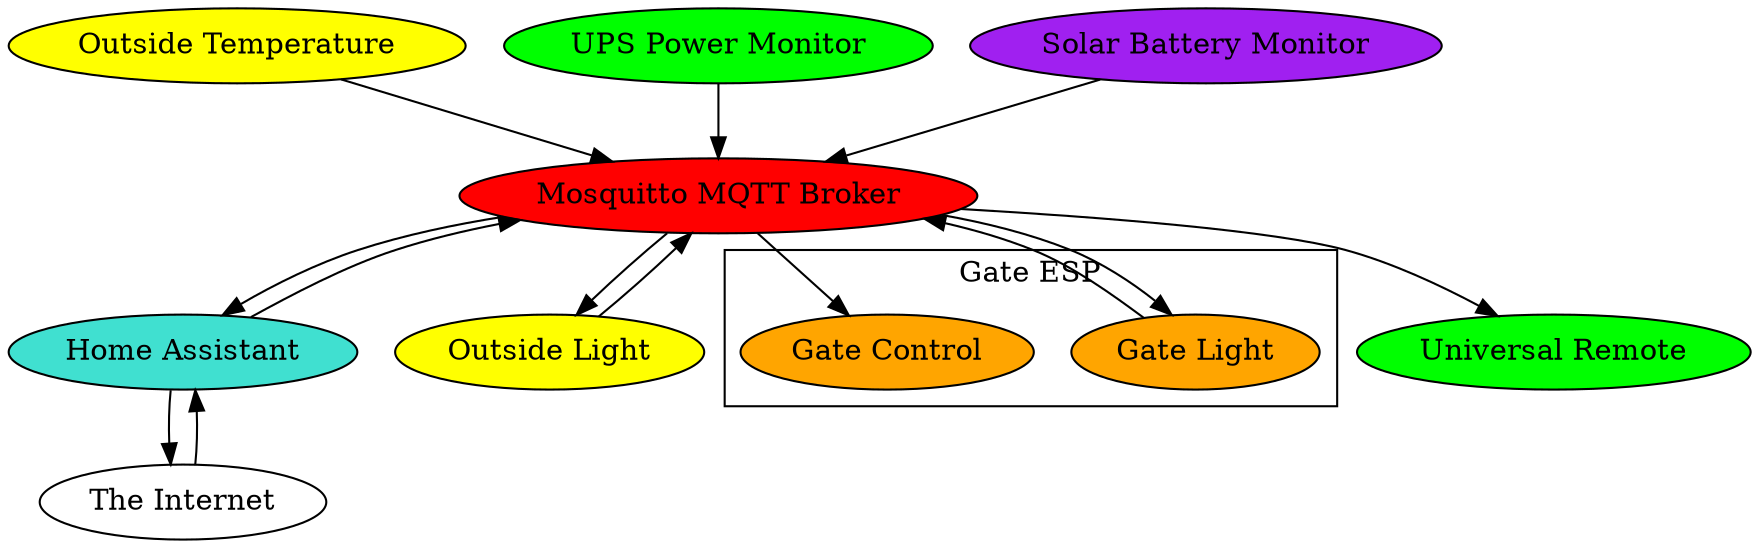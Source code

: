 digraph G {
"Mosquitto MQTT Broker" [style=filled, fillcolor=red];
"Home Assistant" [style=filled, fillcolor=turquoise];
"Outside Light" [style=filled, fillcolor=yellow];
"Outside Temperature" [style=filled, fillcolor=yellow];
subgraph cluster_Gate_ESP {
label="Gate ESP";
"Gate Light" [style=filled, fillcolor=orange];
"Gate Control" [style=filled, fillcolor=orange];
}

"UPS Power Monitor" [style=filled, fillcolor=green];
"Solar Battery Monitor" [style=filled, fillcolor=purple];
"The Internet" [style=filled, fillcolor=white];
"Universal Remote" [style=filled, fillcolor=green];
"Mosquitto MQTT Broker" -> "Home Assistant";
"Home Assistant" -> "Mosquitto MQTT Broker";
"Mosquitto MQTT Broker" -> "Outside Light";
"Outside Light" -> "Mosquitto MQTT Broker";
"Outside Temperature" -> "Mosquitto MQTT Broker";
"UPS Power Monitor" -> "Mosquitto MQTT Broker";
"Solar Battery Monitor" -> "Mosquitto MQTT Broker";
"Mosquitto MQTT Broker" -> "Gate Light";
"Gate Light" -> "Mosquitto MQTT Broker";
"Mosquitto MQTT Broker" -> "Gate Control";
"The Internet" -> "Home Assistant";
"Home Assistant" -> "The Internet";
"Mosquitto MQTT Broker" -> "Universal Remote";
}
